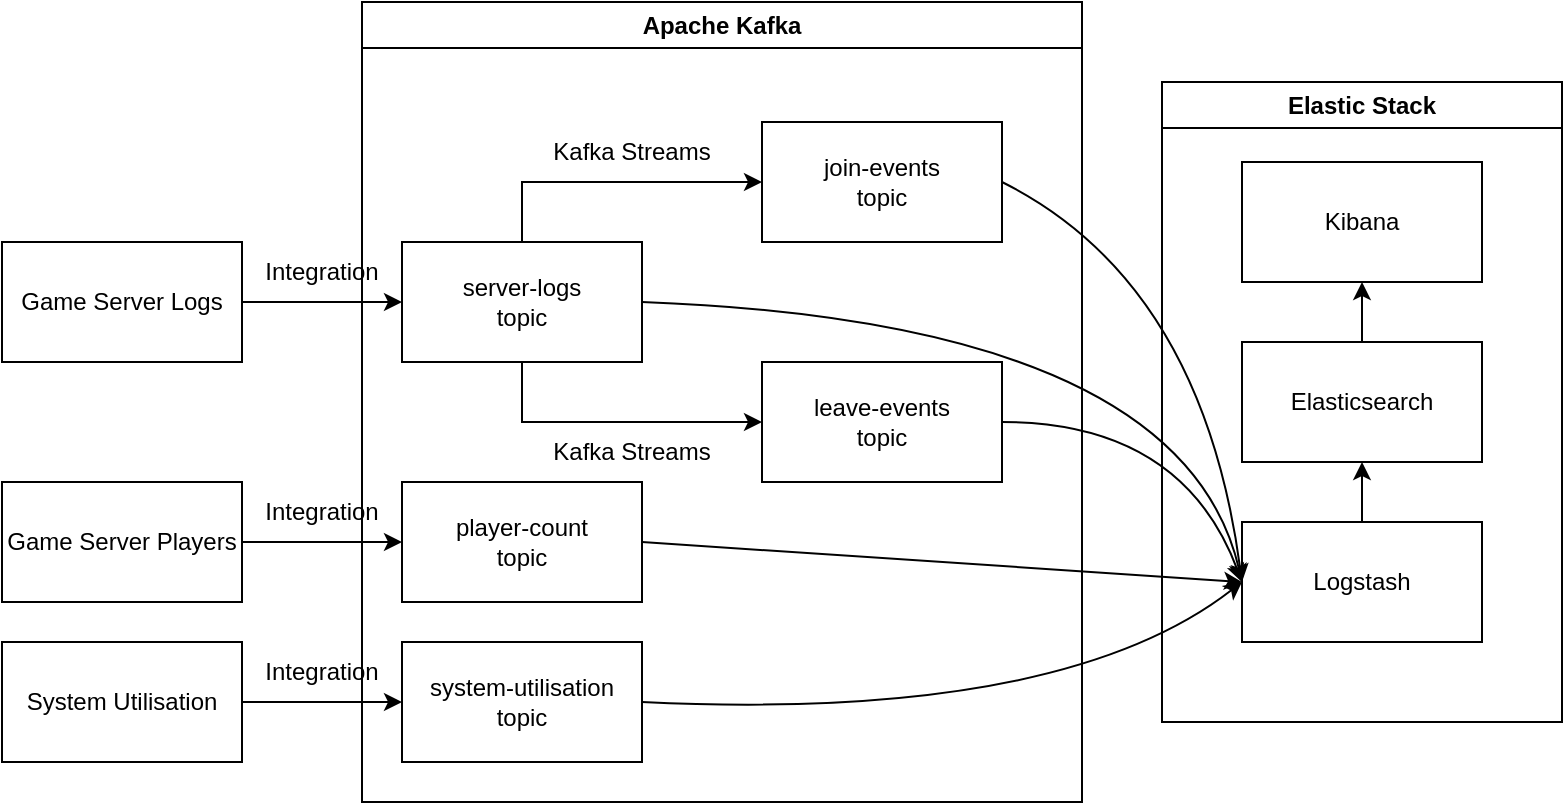 <mxfile version="28.2.7">
  <diagram name="Page-1" id="4rGaWEx-3V2rn0KV_v1x">
    <mxGraphModel dx="726" dy="485" grid="1" gridSize="10" guides="1" tooltips="1" connect="1" arrows="1" fold="1" page="1" pageScale="1" pageWidth="850" pageHeight="1100" math="0" shadow="0">
      <root>
        <mxCell id="0" />
        <mxCell id="1" parent="0" />
        <mxCell id="L0AQGKAI5lK8f6QSXESC-24" style="edgeStyle=orthogonalEdgeStyle;rounded=0;orthogonalLoop=1;jettySize=auto;html=1;exitX=1;exitY=0.5;exitDx=0;exitDy=0;entryX=0;entryY=0.5;entryDx=0;entryDy=0;" parent="1" source="L0AQGKAI5lK8f6QSXESC-1" target="L0AQGKAI5lK8f6QSXESC-4" edge="1">
          <mxGeometry relative="1" as="geometry" />
        </mxCell>
        <mxCell id="L0AQGKAI5lK8f6QSXESC-1" value="Game Server Logs" style="rounded=0;whiteSpace=wrap;html=1;" parent="1" vertex="1">
          <mxGeometry x="20" y="280" width="120" height="60" as="geometry" />
        </mxCell>
        <mxCell id="L0AQGKAI5lK8f6QSXESC-23" style="edgeStyle=orthogonalEdgeStyle;rounded=0;orthogonalLoop=1;jettySize=auto;html=1;exitX=1;exitY=0.5;exitDx=0;exitDy=0;entryX=0;entryY=0.5;entryDx=0;entryDy=0;" parent="1" source="L0AQGKAI5lK8f6QSXESC-2" target="L0AQGKAI5lK8f6QSXESC-5" edge="1">
          <mxGeometry relative="1" as="geometry" />
        </mxCell>
        <mxCell id="L0AQGKAI5lK8f6QSXESC-2" value="System Utilisation" style="rounded=0;whiteSpace=wrap;html=1;" parent="1" vertex="1">
          <mxGeometry x="20" y="480" width="120" height="60" as="geometry" />
        </mxCell>
        <mxCell id="L0AQGKAI5lK8f6QSXESC-3" value="Apache Kafka" style="swimlane;whiteSpace=wrap;html=1;" parent="1" vertex="1">
          <mxGeometry x="200" y="160" width="360" height="400" as="geometry" />
        </mxCell>
        <mxCell id="L0AQGKAI5lK8f6QSXESC-33" style="edgeStyle=orthogonalEdgeStyle;rounded=0;orthogonalLoop=1;jettySize=auto;html=1;exitX=0.5;exitY=0;exitDx=0;exitDy=0;entryX=0;entryY=0.5;entryDx=0;entryDy=0;" parent="L0AQGKAI5lK8f6QSXESC-3" source="L0AQGKAI5lK8f6QSXESC-4" target="L0AQGKAI5lK8f6QSXESC-6" edge="1">
          <mxGeometry relative="1" as="geometry" />
        </mxCell>
        <mxCell id="L0AQGKAI5lK8f6QSXESC-35" style="edgeStyle=orthogonalEdgeStyle;rounded=0;orthogonalLoop=1;jettySize=auto;html=1;exitX=0.5;exitY=1;exitDx=0;exitDy=0;entryX=0;entryY=0.5;entryDx=0;entryDy=0;" parent="L0AQGKAI5lK8f6QSXESC-3" source="L0AQGKAI5lK8f6QSXESC-4" target="L0AQGKAI5lK8f6QSXESC-7" edge="1">
          <mxGeometry relative="1" as="geometry">
            <mxPoint x="180" y="220" as="targetPoint" />
          </mxGeometry>
        </mxCell>
        <mxCell id="L0AQGKAI5lK8f6QSXESC-4" value="server-logs&lt;br&gt;topic" style="rounded=0;whiteSpace=wrap;html=1;" parent="L0AQGKAI5lK8f6QSXESC-3" vertex="1">
          <mxGeometry x="20" y="120" width="120" height="60" as="geometry" />
        </mxCell>
        <mxCell id="L0AQGKAI5lK8f6QSXESC-5" value="system-utilisation&lt;br&gt;topic" style="rounded=0;whiteSpace=wrap;html=1;" parent="L0AQGKAI5lK8f6QSXESC-3" vertex="1">
          <mxGeometry x="20" y="320" width="120" height="60" as="geometry" />
        </mxCell>
        <mxCell id="L0AQGKAI5lK8f6QSXESC-6" value="join-events&lt;br&gt;topic" style="rounded=0;whiteSpace=wrap;html=1;" parent="L0AQGKAI5lK8f6QSXESC-3" vertex="1">
          <mxGeometry x="200" y="60" width="120" height="60" as="geometry" />
        </mxCell>
        <mxCell id="L0AQGKAI5lK8f6QSXESC-7" value="leave-events&lt;br&gt;topic" style="rounded=0;whiteSpace=wrap;html=1;" parent="L0AQGKAI5lK8f6QSXESC-3" vertex="1">
          <mxGeometry x="200" y="180" width="120" height="60" as="geometry" />
        </mxCell>
        <mxCell id="L0AQGKAI5lK8f6QSXESC-36" value="Kafka Streams" style="text;html=1;align=center;verticalAlign=middle;whiteSpace=wrap;rounded=0;" parent="L0AQGKAI5lK8f6QSXESC-3" vertex="1">
          <mxGeometry x="90" y="60" width="90" height="30" as="geometry" />
        </mxCell>
        <mxCell id="L0AQGKAI5lK8f6QSXESC-38" value="Kafka Streams" style="text;html=1;align=center;verticalAlign=middle;whiteSpace=wrap;rounded=0;" parent="L0AQGKAI5lK8f6QSXESC-3" vertex="1">
          <mxGeometry x="90" y="210" width="90" height="30" as="geometry" />
        </mxCell>
        <mxCell id="L0AQGKAI5lK8f6QSXESC-29" style="edgeStyle=orthogonalEdgeStyle;rounded=0;orthogonalLoop=1;jettySize=auto;html=1;exitX=0.5;exitY=0;exitDx=0;exitDy=0;entryX=0.5;entryY=1;entryDx=0;entryDy=0;" parent="1" source="L0AQGKAI5lK8f6QSXESC-8" target="L0AQGKAI5lK8f6QSXESC-9" edge="1">
          <mxGeometry relative="1" as="geometry" />
        </mxCell>
        <mxCell id="L0AQGKAI5lK8f6QSXESC-8" value="Logstash" style="rounded=0;whiteSpace=wrap;html=1;" parent="1" vertex="1">
          <mxGeometry x="640" y="420" width="120" height="60" as="geometry" />
        </mxCell>
        <mxCell id="L0AQGKAI5lK8f6QSXESC-30" style="edgeStyle=orthogonalEdgeStyle;rounded=0;orthogonalLoop=1;jettySize=auto;html=1;exitX=0.5;exitY=0;exitDx=0;exitDy=0;entryX=0.5;entryY=1;entryDx=0;entryDy=0;" parent="1" source="L0AQGKAI5lK8f6QSXESC-9" target="L0AQGKAI5lK8f6QSXESC-10" edge="1">
          <mxGeometry relative="1" as="geometry" />
        </mxCell>
        <mxCell id="L0AQGKAI5lK8f6QSXESC-9" value="Elasticsearch" style="rounded=0;whiteSpace=wrap;html=1;" parent="1" vertex="1">
          <mxGeometry x="640" y="330" width="120" height="60" as="geometry" />
        </mxCell>
        <mxCell id="L0AQGKAI5lK8f6QSXESC-10" value="Kibana" style="rounded=0;whiteSpace=wrap;html=1;" parent="1" vertex="1">
          <mxGeometry x="640" y="240" width="120" height="60" as="geometry" />
        </mxCell>
        <mxCell id="L0AQGKAI5lK8f6QSXESC-21" value="" style="curved=1;endArrow=classic;html=1;rounded=0;entryX=0;entryY=0.5;entryDx=0;entryDy=0;exitX=1;exitY=0.5;exitDx=0;exitDy=0;" parent="1" source="L0AQGKAI5lK8f6QSXESC-5" target="L0AQGKAI5lK8f6QSXESC-8" edge="1">
          <mxGeometry width="50" height="50" relative="1" as="geometry">
            <mxPoint x="430" y="430" as="sourcePoint" />
            <mxPoint x="480" y="380" as="targetPoint" />
            <Array as="points">
              <mxPoint x="550" y="520" />
            </Array>
          </mxGeometry>
        </mxCell>
        <mxCell id="L0AQGKAI5lK8f6QSXESC-22" value="" style="curved=1;endArrow=classic;html=1;rounded=0;entryX=0;entryY=0.5;entryDx=0;entryDy=0;exitX=1;exitY=0.5;exitDx=0;exitDy=0;" parent="1" source="L0AQGKAI5lK8f6QSXESC-6" target="L0AQGKAI5lK8f6QSXESC-8" edge="1">
          <mxGeometry width="50" height="50" relative="1" as="geometry">
            <mxPoint x="430" y="430" as="sourcePoint" />
            <mxPoint x="480" y="380" as="targetPoint" />
            <Array as="points">
              <mxPoint x="620" y="300" />
            </Array>
          </mxGeometry>
        </mxCell>
        <mxCell id="L0AQGKAI5lK8f6QSXESC-26" value="" style="curved=1;endArrow=classic;html=1;rounded=0;entryX=0;entryY=0.5;entryDx=0;entryDy=0;exitX=1;exitY=0.5;exitDx=0;exitDy=0;" parent="1" source="L0AQGKAI5lK8f6QSXESC-4" target="L0AQGKAI5lK8f6QSXESC-8" edge="1">
          <mxGeometry width="50" height="50" relative="1" as="geometry">
            <mxPoint x="460" y="310" as="sourcePoint" />
            <mxPoint x="480" y="350" as="targetPoint" />
            <Array as="points">
              <mxPoint x="610" y="320" />
            </Array>
          </mxGeometry>
        </mxCell>
        <mxCell id="L0AQGKAI5lK8f6QSXESC-27" value="" style="curved=1;endArrow=classic;html=1;rounded=0;entryX=0;entryY=0.5;entryDx=0;entryDy=0;exitX=1;exitY=0.5;exitDx=0;exitDy=0;" parent="1" source="L0AQGKAI5lK8f6QSXESC-7" target="L0AQGKAI5lK8f6QSXESC-8" edge="1">
          <mxGeometry width="50" height="50" relative="1" as="geometry">
            <mxPoint x="430" y="380" as="sourcePoint" />
            <mxPoint x="480" y="330" as="targetPoint" />
            <Array as="points">
              <mxPoint x="610" y="370" />
            </Array>
          </mxGeometry>
        </mxCell>
        <mxCell id="L0AQGKAI5lK8f6QSXESC-31" value="Elastic Stack" style="swimlane;whiteSpace=wrap;html=1;" parent="1" vertex="1">
          <mxGeometry x="600" y="200" width="200" height="320" as="geometry" />
        </mxCell>
        <mxCell id="L0AQGKAI5lK8f6QSXESC-39" value="Integration" style="text;html=1;align=center;verticalAlign=middle;whiteSpace=wrap;rounded=0;" parent="1" vertex="1">
          <mxGeometry x="150" y="280" width="60" height="30" as="geometry" />
        </mxCell>
        <mxCell id="L0AQGKAI5lK8f6QSXESC-40" value="Integration" style="text;html=1;align=center;verticalAlign=middle;whiteSpace=wrap;rounded=0;" parent="1" vertex="1">
          <mxGeometry x="150" y="480" width="60" height="30" as="geometry" />
        </mxCell>
        <mxCell id="mWZW2jy7F0B9OMglGDZd-1" style="edgeStyle=orthogonalEdgeStyle;rounded=0;orthogonalLoop=1;jettySize=auto;html=1;exitX=1;exitY=0.5;exitDx=0;exitDy=0;entryX=0;entryY=0.5;entryDx=0;entryDy=0;" edge="1" parent="1" source="mWZW2jy7F0B9OMglGDZd-2" target="mWZW2jy7F0B9OMglGDZd-3">
          <mxGeometry relative="1" as="geometry" />
        </mxCell>
        <mxCell id="mWZW2jy7F0B9OMglGDZd-2" value="Game Server Players" style="rounded=0;whiteSpace=wrap;html=1;" vertex="1" parent="1">
          <mxGeometry x="20" y="400" width="120" height="60" as="geometry" />
        </mxCell>
        <mxCell id="mWZW2jy7F0B9OMglGDZd-3" value="player-count&lt;br&gt;topic" style="rounded=0;whiteSpace=wrap;html=1;" vertex="1" parent="1">
          <mxGeometry x="220" y="400" width="120" height="60" as="geometry" />
        </mxCell>
        <mxCell id="mWZW2jy7F0B9OMglGDZd-4" value="Integration" style="text;html=1;align=center;verticalAlign=middle;whiteSpace=wrap;rounded=0;" vertex="1" parent="1">
          <mxGeometry x="150" y="400" width="60" height="30" as="geometry" />
        </mxCell>
        <mxCell id="mWZW2jy7F0B9OMglGDZd-5" value="" style="curved=1;endArrow=classic;html=1;rounded=0;entryX=0;entryY=0.5;entryDx=0;entryDy=0;exitX=1;exitY=0.5;exitDx=0;exitDy=0;" edge="1" parent="1" source="mWZW2jy7F0B9OMglGDZd-3" target="L0AQGKAI5lK8f6QSXESC-8">
          <mxGeometry width="50" height="50" relative="1" as="geometry">
            <mxPoint x="290" y="470" as="sourcePoint" />
            <mxPoint x="340" y="420" as="targetPoint" />
            <Array as="points" />
          </mxGeometry>
        </mxCell>
      </root>
    </mxGraphModel>
  </diagram>
</mxfile>
